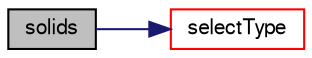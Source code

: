 digraph "solids"
{
  bgcolor="transparent";
  edge [fontname="FreeSans",fontsize="10",labelfontname="FreeSans",labelfontsize="10"];
  node [fontname="FreeSans",fontsize="10",shape=record];
  rankdir="LR";
  Node2476 [label="solids",height=0.2,width=0.4,color="black", fillcolor="grey75", style="filled", fontcolor="black"];
  Node2476 -> Node2477 [color="midnightblue",fontsize="10",style="solid",fontname="FreeSans"];
  Node2477 [label="selectType",height=0.2,width=0.4,color="red",URL="$a21342.html#aa6ea7a3b6edbb04ab0c13742f2222153",tooltip="Return a Map of (id => name) for materialType. "];
}
